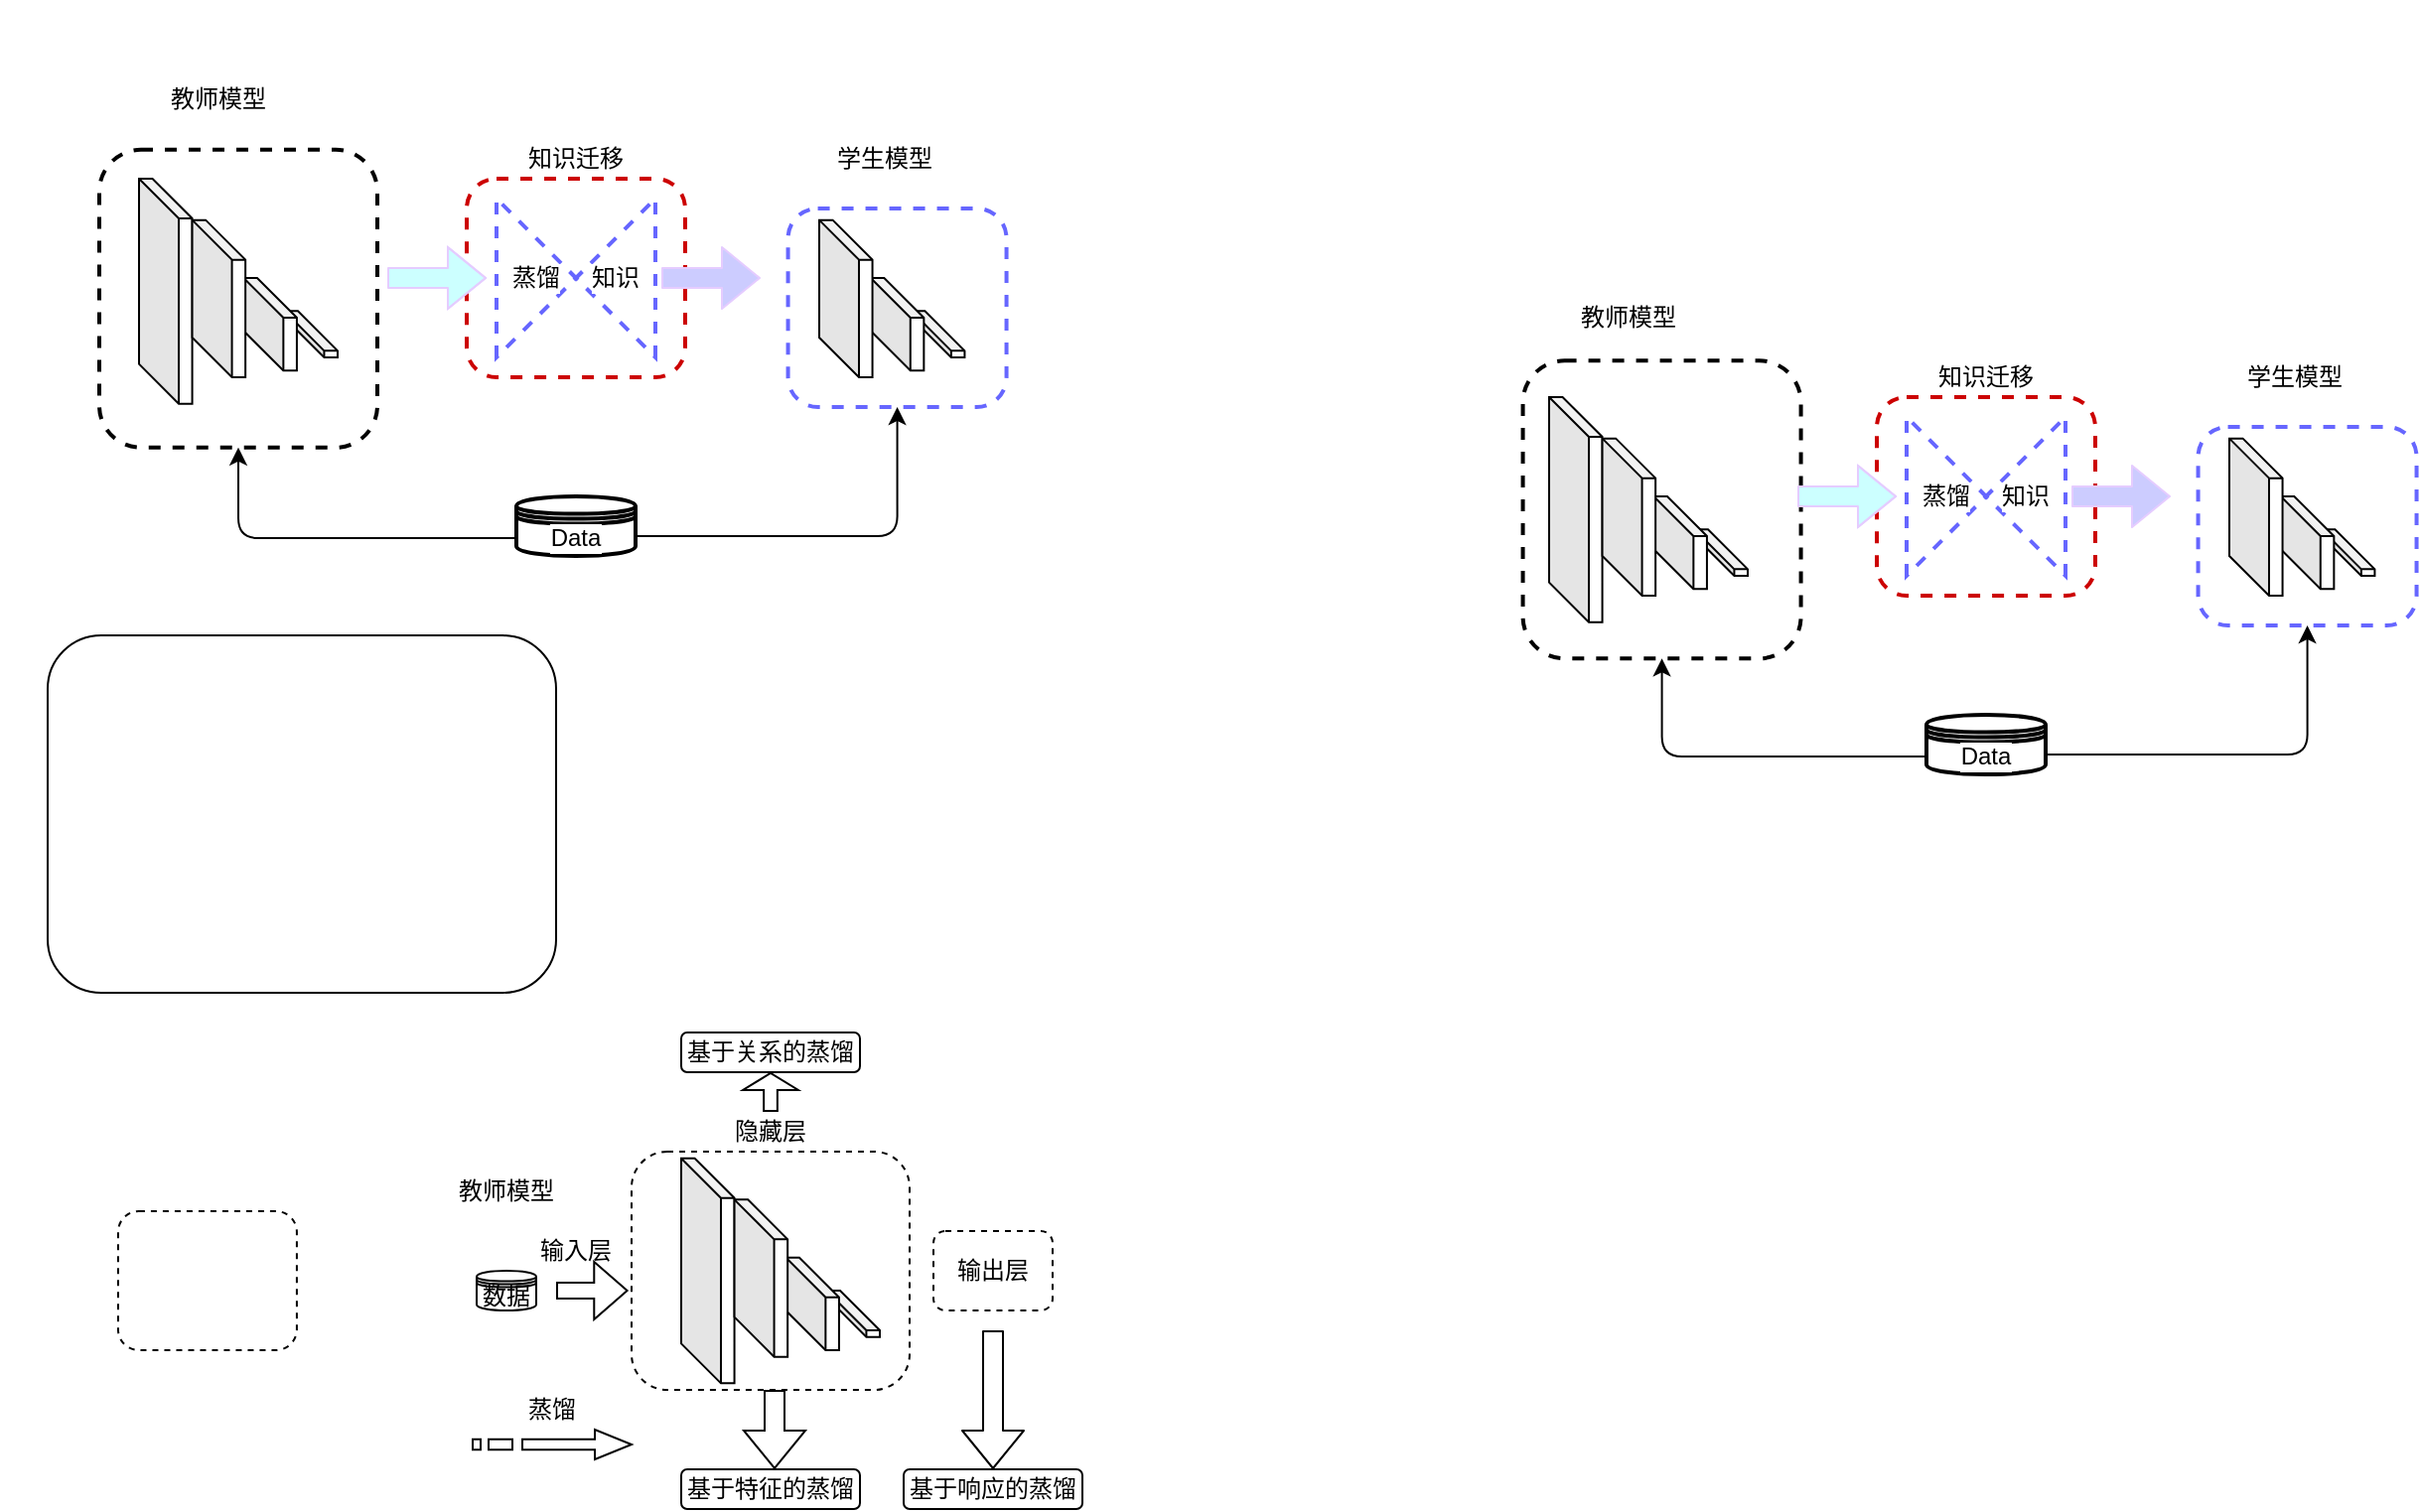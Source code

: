 <mxfile version="14.7.3" type="github">
  <diagram id="efgcIDd-TDXN1GQC0pDD" name="第 1 页">
    <mxGraphModel dx="1209" dy="599" grid="1" gridSize="10" guides="1" tooltips="1" connect="1" arrows="1" fold="1" page="1" pageScale="1" pageWidth="850" pageHeight="1100" math="0" shadow="0">
      <root>
        <mxCell id="0" />
        <mxCell id="1" parent="0" />
        <mxCell id="i-cecyi2e775cCpRPbeq-56" value="" style="rounded=1;whiteSpace=wrap;html=1;dashed=1;" parent="1" vertex="1">
          <mxGeometry x="358" y="660" width="140" height="120" as="geometry" />
        </mxCell>
        <mxCell id="B3fZlqtm0j4gGUwRaWmn-30" value="" style="rounded=1;whiteSpace=wrap;html=1;dashed=1;strokeWidth=2;" vertex="1" parent="1">
          <mxGeometry x="806.79" y="261.66" width="140" height="150" as="geometry" />
        </mxCell>
        <mxCell id="i-cecyi2e775cCpRPbeq-65" value="" style="rounded=1;whiteSpace=wrap;html=1;fillColor=none;" parent="1" vertex="1">
          <mxGeometry x="64" y="400" width="256" height="180" as="geometry" />
        </mxCell>
        <mxCell id="i-cecyi2e775cCpRPbeq-58" value="" style="rounded=1;whiteSpace=wrap;html=1;dashed=1;" parent="1" vertex="1">
          <mxGeometry x="99.46" y="690" width="90" height="70" as="geometry" />
        </mxCell>
        <mxCell id="i-cecyi2e775cCpRPbeq-64" value="" style="rounded=1;whiteSpace=wrap;html=1;dashed=1;" parent="1" vertex="1">
          <mxGeometry x="510" y="700" width="60" height="40" as="geometry" />
        </mxCell>
        <mxCell id="EhJ2OECVo1qDTwe-o5zJ-1" value="" style="swimlane;html=1;startSize=20;horizontal=1;containerType=tree;glass=0;dashed=1;strokeColor=none;fillColor=none;" parent="1" vertex="1">
          <mxGeometry x="40" y="80" width="580" height="320" as="geometry">
            <mxRectangle x="40" y="80" width="80" height="20" as="alternateBounds" />
          </mxGeometry>
        </mxCell>
        <mxCell id="EhJ2OECVo1qDTwe-o5zJ-2" value="" style="rounded=1;whiteSpace=wrap;html=1;dashed=1;strokeWidth=2;strokeColor=#6666FF;" parent="EhJ2OECVo1qDTwe-o5zJ-1" vertex="1">
          <mxGeometry x="396.78" y="105" width="110" height="100" as="geometry" />
        </mxCell>
        <mxCell id="EhJ2OECVo1qDTwe-o5zJ-3" value="" style="rounded=1;whiteSpace=wrap;html=1;dashed=1;strokeWidth=2;strokeColor=#CC0000;" parent="EhJ2OECVo1qDTwe-o5zJ-1" vertex="1">
          <mxGeometry x="235" y="90" width="110" height="100" as="geometry" />
        </mxCell>
        <mxCell id="EhJ2OECVo1qDTwe-o5zJ-41" value="" style="shape=collate;html=1;dashed=1;strokeColor=#6666FF;strokeWidth=2;rotation=-90;whiteSpace=wrap;labelBorderColor=none;labelBackgroundColor=#ffffff;" parent="EhJ2OECVo1qDTwe-o5zJ-1" vertex="1">
          <mxGeometry x="250" y="100" width="80" height="80" as="geometry" />
        </mxCell>
        <mxCell id="EhJ2OECVo1qDTwe-o5zJ-42" value="蒸馏" style="text;html=1;strokeColor=none;fillColor=none;align=center;verticalAlign=middle;whiteSpace=wrap;rounded=0;dashed=1;labelBackgroundColor=#ffffff;" parent="EhJ2OECVo1qDTwe-o5zJ-1" vertex="1">
          <mxGeometry x="250" y="130" width="40" height="20" as="geometry" />
        </mxCell>
        <mxCell id="EhJ2OECVo1qDTwe-o5zJ-43" value="知识" style="text;html=1;strokeColor=none;fillColor=none;align=center;verticalAlign=middle;whiteSpace=wrap;rounded=0;dashed=1;labelBackgroundColor=#ffffff;" parent="EhJ2OECVo1qDTwe-o5zJ-1" vertex="1">
          <mxGeometry x="290" y="130" width="40" height="20" as="geometry" />
        </mxCell>
        <mxCell id="EhJ2OECVo1qDTwe-o5zJ-44" value="教师模型" style="text;html=1;strokeColor=none;fillColor=none;align=center;verticalAlign=middle;whiteSpace=wrap;rounded=0;dashed=1;labelBackgroundColor=#ffffff;" parent="EhJ2OECVo1qDTwe-o5zJ-1" vertex="1">
          <mxGeometry x="85" y="40" width="50" height="20" as="geometry" />
        </mxCell>
        <mxCell id="EhJ2OECVo1qDTwe-o5zJ-45" value="知识迁移" style="text;html=1;strokeColor=none;fillColor=none;align=center;verticalAlign=middle;whiteSpace=wrap;rounded=0;dashed=1;labelBackgroundColor=#ffffff;" parent="EhJ2OECVo1qDTwe-o5zJ-1" vertex="1">
          <mxGeometry x="265" y="70" width="50" height="20" as="geometry" />
        </mxCell>
        <mxCell id="EhJ2OECVo1qDTwe-o5zJ-66" value="Data" style="shape=datastore;whiteSpace=wrap;html=1;labelBackgroundColor=#ffffff;strokeColor=#000000;strokeWidth=2;fillColor=none;" parent="EhJ2OECVo1qDTwe-o5zJ-1" vertex="1">
          <mxGeometry x="260" y="250" width="60" height="30" as="geometry" />
        </mxCell>
        <mxCell id="EhJ2OECVo1qDTwe-o5zJ-67" value="" style="edgeStyle=segmentEdgeStyle;endArrow=classic;html=1;strokeColor=#000000;fillColor=#CCCCFF;entryX=0.5;entryY=1;entryDx=0;entryDy=0;" parent="EhJ2OECVo1qDTwe-o5zJ-1" target="EhJ2OECVo1qDTwe-o5zJ-2" edge="1">
          <mxGeometry width="50" height="50" relative="1" as="geometry">
            <mxPoint x="320" y="270" as="sourcePoint" />
            <mxPoint x="370" y="220" as="targetPoint" />
          </mxGeometry>
        </mxCell>
        <mxCell id="EhJ2OECVo1qDTwe-o5zJ-69" value="学生模型" style="text;html=1;strokeColor=none;fillColor=none;align=center;verticalAlign=middle;whiteSpace=wrap;rounded=0;labelBackgroundColor=#ffffff;" parent="EhJ2OECVo1qDTwe-o5zJ-1" vertex="1">
          <mxGeometry x="412.5" y="70" width="65" height="20" as="geometry" />
        </mxCell>
        <mxCell id="B3fZlqtm0j4gGUwRaWmn-13" value="" style="shape=cube;whiteSpace=wrap;html=1;boundedLbl=1;backgroundOutline=1;darkOpacity=0.05;darkOpacity2=0.1;" vertex="1" parent="EhJ2OECVo1qDTwe-o5zJ-1">
          <mxGeometry x="458.924" y="156.663" width="26.786" height="23.333" as="geometry" />
        </mxCell>
        <mxCell id="B3fZlqtm0j4gGUwRaWmn-14" value="" style="shape=cube;whiteSpace=wrap;html=1;boundedLbl=1;backgroundOutline=1;darkOpacity=0.05;darkOpacity2=0.1;" vertex="1" parent="EhJ2OECVo1qDTwe-o5zJ-1">
          <mxGeometry x="438.389" y="139.997" width="26.786" height="46.667" as="geometry" />
        </mxCell>
        <mxCell id="B3fZlqtm0j4gGUwRaWmn-16" value="" style="shape=cube;whiteSpace=wrap;html=1;boundedLbl=1;backgroundOutline=1;darkOpacity=0.05;darkOpacity2=0.1;" vertex="1" parent="EhJ2OECVo1qDTwe-o5zJ-1">
          <mxGeometry x="412.496" y="110.83" width="26.786" height="79.167" as="geometry" />
        </mxCell>
        <mxCell id="EhJ2OECVo1qDTwe-o5zJ-4" value="" style="rounded=1;whiteSpace=wrap;html=1;dashed=1;strokeWidth=2;" parent="EhJ2OECVo1qDTwe-o5zJ-1" vertex="1">
          <mxGeometry x="50" y="75.41" width="140" height="150" as="geometry" />
        </mxCell>
        <mxCell id="EhJ2OECVo1qDTwe-o5zJ-68" value="" style="edgeStyle=segmentEdgeStyle;endArrow=classic;html=1;strokeColor=#000000;fillColor=#CCCCFF;entryX=0.5;entryY=1;entryDx=0;entryDy=0;exitX=0;exitY=0.7;exitDx=0;exitDy=0;" parent="EhJ2OECVo1qDTwe-o5zJ-1" source="EhJ2OECVo1qDTwe-o5zJ-66" target="EhJ2OECVo1qDTwe-o5zJ-4" edge="1">
          <mxGeometry width="50" height="50" relative="1" as="geometry">
            <mxPoint x="330" y="280" as="sourcePoint" />
            <mxPoint x="455" y="200" as="targetPoint" />
          </mxGeometry>
        </mxCell>
        <mxCell id="EhJ2OECVo1qDTwe-o5zJ-88" value="" style="shape=flexArrow;endArrow=classic;html=1;exitX=1;exitY=0.5;exitDx=0;exitDy=0;strokeColor=#E5CCFF;fillColor=#CCFFFF;" parent="1" edge="1">
          <mxGeometry width="50" height="50" relative="1" as="geometry">
            <mxPoint x="235" y="220" as="sourcePoint" />
            <mxPoint x="285" y="220" as="targetPoint" />
            <Array as="points">
              <mxPoint x="255" y="220" />
            </Array>
          </mxGeometry>
        </mxCell>
        <mxCell id="EhJ2OECVo1qDTwe-o5zJ-89" value="" style="shape=flexArrow;endArrow=classic;html=1;strokeColor=#E5CCFF;exitX=0.5;exitY=1;exitDx=0;exitDy=0;fillColor=#CCCCFF;" parent="1" edge="1">
          <mxGeometry width="50" height="50" relative="1" as="geometry">
            <mxPoint x="373" y="220" as="sourcePoint" />
            <mxPoint x="423" y="220" as="targetPoint" />
          </mxGeometry>
        </mxCell>
        <mxCell id="B3fZlqtm0j4gGUwRaWmn-57" style="edgeStyle=orthogonalEdgeStyle;rounded=0;orthogonalLoop=1;jettySize=auto;html=1;entryX=-0.012;entryY=0.586;entryDx=0;entryDy=0;entryPerimeter=0;endArrow=classicThin;endFill=1;strokeColor=#000000;fillColor=none;gradientColor=none;shape=flexArrow;width=8;endSize=5.22;" edge="1" parent="1" target="i-cecyi2e775cCpRPbeq-56">
          <mxGeometry relative="1" as="geometry">
            <mxPoint x="320" y="730" as="sourcePoint" />
          </mxGeometry>
        </mxCell>
        <mxCell id="i-cecyi2e775cCpRPbeq-59" value="数据" style="shape=datastore;whiteSpace=wrap;html=1;" parent="1" vertex="1">
          <mxGeometry x="280" y="720" width="30" height="20" as="geometry" />
        </mxCell>
        <mxCell id="i-cecyi2e775cCpRPbeq-62" value="输入层" style="text;html=1;strokeColor=none;fillColor=none;align=center;verticalAlign=middle;whiteSpace=wrap;rounded=0;" parent="1" vertex="1">
          <mxGeometry x="310" y="700" width="40" height="20" as="geometry" />
        </mxCell>
        <mxCell id="i-cecyi2e775cCpRPbeq-63" value="输出层" style="text;html=1;strokeColor=none;fillColor=none;align=center;verticalAlign=middle;whiteSpace=wrap;rounded=0;" parent="1" vertex="1">
          <mxGeometry x="520" y="710" width="40" height="20" as="geometry" />
        </mxCell>
        <mxCell id="i-cecyi2e775cCpRPbeq-67" value="基于关系的蒸馏" style="rounded=1;whiteSpace=wrap;html=1;fillColor=none;" parent="1" vertex="1">
          <mxGeometry x="383" y="600" width="90" height="20" as="geometry" />
        </mxCell>
        <mxCell id="i-cecyi2e775cCpRPbeq-69" style="edgeStyle=none;rounded=0;orthogonalLoop=1;jettySize=auto;html=1;exitX=0.5;exitY=0;exitDx=0;exitDy=0;shape=flexArrow;width=6.857;endSize=2.486;gradientColor=#FF3333;" parent="1" source="i-cecyi2e775cCpRPbeq-57" edge="1">
          <mxGeometry relative="1" as="geometry">
            <mxPoint x="428" y="620" as="targetPoint" />
          </mxGeometry>
        </mxCell>
        <mxCell id="i-cecyi2e775cCpRPbeq-71" value="基于特征的蒸馏" style="rounded=1;whiteSpace=wrap;html=1;fillColor=none;" parent="1" vertex="1">
          <mxGeometry x="383" y="820" width="90" height="20" as="geometry" />
        </mxCell>
        <mxCell id="i-cecyi2e775cCpRPbeq-72" style="edgeStyle=none;shape=flexArrow;rounded=0;orthogonalLoop=1;jettySize=auto;html=1;gradientColor=#E6E6E6;" parent="1" edge="1">
          <mxGeometry relative="1" as="geometry">
            <mxPoint x="430" y="820" as="targetPoint" />
            <mxPoint x="430" y="780" as="sourcePoint" />
          </mxGeometry>
        </mxCell>
        <mxCell id="i-cecyi2e775cCpRPbeq-73" value="" style="html=1;shadow=0;dashed=0;align=center;verticalAlign=middle;shape=mxgraph.arrows2.stripedArrow;dy=0.65;dx=18.48;notch=25;gradientColor=none;fillColor=none;" parent="1" vertex="1">
          <mxGeometry x="278" y="800" width="80" height="15" as="geometry" />
        </mxCell>
        <mxCell id="i-cecyi2e775cCpRPbeq-74" value="蒸馏" style="text;html=1;strokeColor=none;fillColor=none;align=center;verticalAlign=middle;whiteSpace=wrap;rounded=0;" parent="1" vertex="1">
          <mxGeometry x="298" y="780" width="40" height="20" as="geometry" />
        </mxCell>
        <mxCell id="i-cecyi2e775cCpRPbeq-75" value="基于响应的蒸馏" style="rounded=1;whiteSpace=wrap;html=1;fillColor=none;" parent="1" vertex="1">
          <mxGeometry x="495" y="820" width="90" height="20" as="geometry" />
        </mxCell>
        <mxCell id="i-cecyi2e775cCpRPbeq-76" value="" style="shape=flexArrow;endArrow=classic;html=1;entryX=0.5;entryY=0;entryDx=0;entryDy=0;gradientColor=#E1D5E7;" parent="1" target="i-cecyi2e775cCpRPbeq-75" edge="1">
          <mxGeometry width="50" height="50" relative="1" as="geometry">
            <mxPoint x="540" y="750" as="sourcePoint" />
            <mxPoint x="555" y="750" as="targetPoint" />
          </mxGeometry>
        </mxCell>
        <mxCell id="i-cecyi2e775cCpRPbeq-66" value="教师模型" style="text;html=1;strokeColor=none;fillColor=none;align=center;verticalAlign=middle;whiteSpace=wrap;rounded=0;" parent="1" vertex="1">
          <mxGeometry x="255" y="670" width="80" height="20" as="geometry" />
        </mxCell>
        <mxCell id="B3fZlqtm0j4gGUwRaWmn-2" value="" style="shape=cube;whiteSpace=wrap;html=1;boundedLbl=1;backgroundOutline=1;darkOpacity=0.05;darkOpacity2=0.1;" vertex="1" parent="1">
          <mxGeometry x="183.214" y="236.663" width="26.786" height="23.333" as="geometry" />
        </mxCell>
        <mxCell id="B3fZlqtm0j4gGUwRaWmn-3" value="" style="shape=cube;whiteSpace=wrap;html=1;boundedLbl=1;backgroundOutline=1;darkOpacity=0.05;darkOpacity2=0.1;" vertex="1" parent="1">
          <mxGeometry x="162.679" y="219.997" width="26.786" height="46.667" as="geometry" />
        </mxCell>
        <mxCell id="B3fZlqtm0j4gGUwRaWmn-4" value="" style="shape=cube;whiteSpace=wrap;html=1;boundedLbl=1;backgroundOutline=1;darkOpacity=0.05;darkOpacity2=0.1;" vertex="1" parent="1">
          <mxGeometry x="110" y="169.997" width="26.786" height="113.333" as="geometry" />
        </mxCell>
        <mxCell id="B3fZlqtm0j4gGUwRaWmn-5" value="" style="shape=cube;whiteSpace=wrap;html=1;boundedLbl=1;backgroundOutline=1;darkOpacity=0.05;darkOpacity2=0.1;" vertex="1" parent="1">
          <mxGeometry x="136.786" y="190.83" width="26.786" height="79.167" as="geometry" />
        </mxCell>
        <mxCell id="B3fZlqtm0j4gGUwRaWmn-17" value="" style="rounded=1;whiteSpace=wrap;html=1;dashed=1;strokeWidth=2;strokeColor=#6666FF;" vertex="1" parent="1">
          <mxGeometry x="1146.78" y="295" width="110" height="100" as="geometry" />
        </mxCell>
        <mxCell id="B3fZlqtm0j4gGUwRaWmn-18" value="" style="rounded=1;whiteSpace=wrap;html=1;dashed=1;strokeWidth=2;strokeColor=#CC0000;" vertex="1" parent="1">
          <mxGeometry x="985" y="280" width="110" height="100" as="geometry" />
        </mxCell>
        <mxCell id="B3fZlqtm0j4gGUwRaWmn-19" value="" style="shape=collate;html=1;dashed=1;strokeColor=#6666FF;strokeWidth=2;rotation=-90;whiteSpace=wrap;labelBorderColor=none;labelBackgroundColor=#ffffff;" vertex="1" parent="1">
          <mxGeometry x="1000" y="290" width="80" height="80" as="geometry" />
        </mxCell>
        <mxCell id="B3fZlqtm0j4gGUwRaWmn-20" value="蒸馏" style="text;html=1;strokeColor=none;fillColor=none;align=center;verticalAlign=middle;whiteSpace=wrap;rounded=0;dashed=1;labelBackgroundColor=#ffffff;" vertex="1" parent="1">
          <mxGeometry x="1000" y="320" width="40" height="20" as="geometry" />
        </mxCell>
        <mxCell id="B3fZlqtm0j4gGUwRaWmn-21" value="知识" style="text;html=1;strokeColor=none;fillColor=none;align=center;verticalAlign=middle;whiteSpace=wrap;rounded=0;dashed=1;labelBackgroundColor=#ffffff;" vertex="1" parent="1">
          <mxGeometry x="1040" y="320" width="40" height="20" as="geometry" />
        </mxCell>
        <mxCell id="B3fZlqtm0j4gGUwRaWmn-22" value="教师模型" style="text;html=1;strokeColor=none;fillColor=none;align=center;verticalAlign=middle;whiteSpace=wrap;rounded=0;dashed=1;labelBackgroundColor=#ffffff;" vertex="1" parent="1">
          <mxGeometry x="835" y="230" width="50" height="20" as="geometry" />
        </mxCell>
        <mxCell id="B3fZlqtm0j4gGUwRaWmn-23" value="知识迁移" style="text;html=1;strokeColor=none;fillColor=none;align=center;verticalAlign=middle;whiteSpace=wrap;rounded=0;dashed=1;labelBackgroundColor=#ffffff;" vertex="1" parent="1">
          <mxGeometry x="1015" y="260" width="50" height="20" as="geometry" />
        </mxCell>
        <mxCell id="B3fZlqtm0j4gGUwRaWmn-24" value="Data" style="shape=datastore;whiteSpace=wrap;html=1;labelBackgroundColor=#ffffff;strokeColor=#000000;strokeWidth=2;fillColor=none;" vertex="1" parent="1">
          <mxGeometry x="1010" y="440" width="60" height="30" as="geometry" />
        </mxCell>
        <mxCell id="B3fZlqtm0j4gGUwRaWmn-25" value="" style="edgeStyle=segmentEdgeStyle;endArrow=classic;html=1;strokeColor=#000000;fillColor=#CCCCFF;entryX=0.5;entryY=1;entryDx=0;entryDy=0;" edge="1" parent="1" target="B3fZlqtm0j4gGUwRaWmn-17">
          <mxGeometry x="800" y="230" width="50" height="50" as="geometry">
            <mxPoint x="1070" y="460" as="sourcePoint" />
            <mxPoint x="1080" y="330" as="targetPoint" />
          </mxGeometry>
        </mxCell>
        <mxCell id="B3fZlqtm0j4gGUwRaWmn-26" value="学生模型" style="text;html=1;strokeColor=none;fillColor=none;align=center;verticalAlign=middle;whiteSpace=wrap;rounded=0;labelBackgroundColor=#ffffff;" vertex="1" parent="1">
          <mxGeometry x="1162.5" y="260" width="65" height="20" as="geometry" />
        </mxCell>
        <mxCell id="B3fZlqtm0j4gGUwRaWmn-27" value="" style="shape=cube;whiteSpace=wrap;html=1;boundedLbl=1;backgroundOutline=1;darkOpacity=0.05;darkOpacity2=0.1;" vertex="1" parent="1">
          <mxGeometry x="1208.924" y="346.663" width="26.786" height="23.333" as="geometry" />
        </mxCell>
        <mxCell id="B3fZlqtm0j4gGUwRaWmn-28" value="" style="shape=cube;whiteSpace=wrap;html=1;boundedLbl=1;backgroundOutline=1;darkOpacity=0.05;darkOpacity2=0.1;" vertex="1" parent="1">
          <mxGeometry x="1188.389" y="329.997" width="26.786" height="46.667" as="geometry" />
        </mxCell>
        <mxCell id="B3fZlqtm0j4gGUwRaWmn-29" value="" style="shape=cube;whiteSpace=wrap;html=1;boundedLbl=1;backgroundOutline=1;darkOpacity=0.05;darkOpacity2=0.1;" vertex="1" parent="1">
          <mxGeometry x="1162.496" y="300.83" width="26.786" height="79.167" as="geometry" />
        </mxCell>
        <mxCell id="B3fZlqtm0j4gGUwRaWmn-31" value="" style="edgeStyle=segmentEdgeStyle;endArrow=classic;html=1;strokeColor=#000000;fillColor=#CCCCFF;entryX=0.5;entryY=1;entryDx=0;entryDy=0;exitX=0;exitY=0.7;exitDx=0;exitDy=0;" edge="1" parent="1" source="B3fZlqtm0j4gGUwRaWmn-24" target="B3fZlqtm0j4gGUwRaWmn-30">
          <mxGeometry x="800" y="230" width="50" height="50" as="geometry">
            <mxPoint x="1040" y="390" as="sourcePoint" />
            <mxPoint x="1165" y="310" as="targetPoint" />
          </mxGeometry>
        </mxCell>
        <mxCell id="B3fZlqtm0j4gGUwRaWmn-32" value="" style="shape=flexArrow;endArrow=classic;html=1;exitX=1;exitY=0.5;exitDx=0;exitDy=0;strokeColor=#E5CCFF;fillColor=#CCFFFF;" edge="1" parent="1">
          <mxGeometry x="800" y="230" width="50" height="50" as="geometry">
            <mxPoint x="945" y="330" as="sourcePoint" />
            <mxPoint x="995" y="330" as="targetPoint" />
            <Array as="points">
              <mxPoint x="965" y="330" />
            </Array>
          </mxGeometry>
        </mxCell>
        <mxCell id="B3fZlqtm0j4gGUwRaWmn-33" value="" style="shape=flexArrow;endArrow=classic;html=1;strokeColor=#E5CCFF;exitX=0.5;exitY=1;exitDx=0;exitDy=0;fillColor=#CCCCFF;" edge="1" parent="1">
          <mxGeometry x="800" y="230" width="50" height="50" as="geometry">
            <mxPoint x="1083" y="330" as="sourcePoint" />
            <mxPoint x="1133" y="330" as="targetPoint" />
          </mxGeometry>
        </mxCell>
        <mxCell id="B3fZlqtm0j4gGUwRaWmn-34" value="" style="shape=cube;whiteSpace=wrap;html=1;boundedLbl=1;backgroundOutline=1;darkOpacity=0.05;darkOpacity2=0.1;" vertex="1" parent="1">
          <mxGeometry x="893.214" y="346.663" width="26.786" height="23.333" as="geometry" />
        </mxCell>
        <mxCell id="B3fZlqtm0j4gGUwRaWmn-35" value="" style="shape=cube;whiteSpace=wrap;html=1;boundedLbl=1;backgroundOutline=1;darkOpacity=0.05;darkOpacity2=0.1;" vertex="1" parent="1">
          <mxGeometry x="872.679" y="329.997" width="26.786" height="46.667" as="geometry" />
        </mxCell>
        <mxCell id="B3fZlqtm0j4gGUwRaWmn-36" value="" style="shape=cube;whiteSpace=wrap;html=1;boundedLbl=1;backgroundOutline=1;darkOpacity=0.05;darkOpacity2=0.1;" vertex="1" parent="1">
          <mxGeometry x="820" y="279.997" width="26.786" height="113.333" as="geometry" />
        </mxCell>
        <mxCell id="B3fZlqtm0j4gGUwRaWmn-37" value="" style="shape=cube;whiteSpace=wrap;html=1;boundedLbl=1;backgroundOutline=1;darkOpacity=0.05;darkOpacity2=0.1;" vertex="1" parent="1">
          <mxGeometry x="846.786" y="300.83" width="26.786" height="79.167" as="geometry" />
        </mxCell>
        <mxCell id="i-cecyi2e775cCpRPbeq-57" value="隐藏层" style="text;html=1;strokeColor=none;fillColor=none;align=center;verticalAlign=middle;whiteSpace=wrap;rounded=0;dashed=1;" parent="1" vertex="1">
          <mxGeometry x="408" y="640" width="40" height="20" as="geometry" />
        </mxCell>
        <mxCell id="B3fZlqtm0j4gGUwRaWmn-53" value="" style="shape=cube;whiteSpace=wrap;html=1;boundedLbl=1;backgroundOutline=1;darkOpacity=0.05;darkOpacity2=0.1;" vertex="1" parent="1">
          <mxGeometry x="456.214" y="730.003" width="26.786" height="23.333" as="geometry" />
        </mxCell>
        <mxCell id="B3fZlqtm0j4gGUwRaWmn-54" value="" style="shape=cube;whiteSpace=wrap;html=1;boundedLbl=1;backgroundOutline=1;darkOpacity=0.05;darkOpacity2=0.1;" vertex="1" parent="1">
          <mxGeometry x="435.679" y="713.337" width="26.786" height="46.667" as="geometry" />
        </mxCell>
        <mxCell id="B3fZlqtm0j4gGUwRaWmn-55" value="" style="shape=cube;whiteSpace=wrap;html=1;boundedLbl=1;backgroundOutline=1;darkOpacity=0.05;darkOpacity2=0.1;" vertex="1" parent="1">
          <mxGeometry x="383" y="663.337" width="26.786" height="113.333" as="geometry" />
        </mxCell>
        <mxCell id="B3fZlqtm0j4gGUwRaWmn-56" value="" style="shape=cube;whiteSpace=wrap;html=1;boundedLbl=1;backgroundOutline=1;darkOpacity=0.05;darkOpacity2=0.1;" vertex="1" parent="1">
          <mxGeometry x="409.786" y="684.17" width="26.786" height="79.167" as="geometry" />
        </mxCell>
      </root>
    </mxGraphModel>
  </diagram>
</mxfile>
